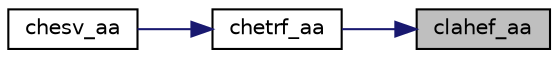 digraph "clahef_aa"
{
 // LATEX_PDF_SIZE
  edge [fontname="Helvetica",fontsize="10",labelfontname="Helvetica",labelfontsize="10"];
  node [fontname="Helvetica",fontsize="10",shape=record];
  rankdir="RL";
  Node1 [label="clahef_aa",height=0.2,width=0.4,color="black", fillcolor="grey75", style="filled", fontcolor="black",tooltip="CLAHEF_AA"];
  Node1 -> Node2 [dir="back",color="midnightblue",fontsize="10",style="solid",fontname="Helvetica"];
  Node2 [label="chetrf_aa",height=0.2,width=0.4,color="black", fillcolor="white", style="filled",URL="$chetrf__aa_8f.html#a480d49882a957ff8b6278a4c1eece8e8",tooltip="CHETRF_AA"];
  Node2 -> Node3 [dir="back",color="midnightblue",fontsize="10",style="solid",fontname="Helvetica"];
  Node3 [label="chesv_aa",height=0.2,width=0.4,color="black", fillcolor="white", style="filled",URL="$chesv__aa_8f.html#a0a239b86f174f69fc5f261fb59fd14ef",tooltip="CHESV_AA computes the solution to system of linear equations A * X = B for HE matrices"];
}

